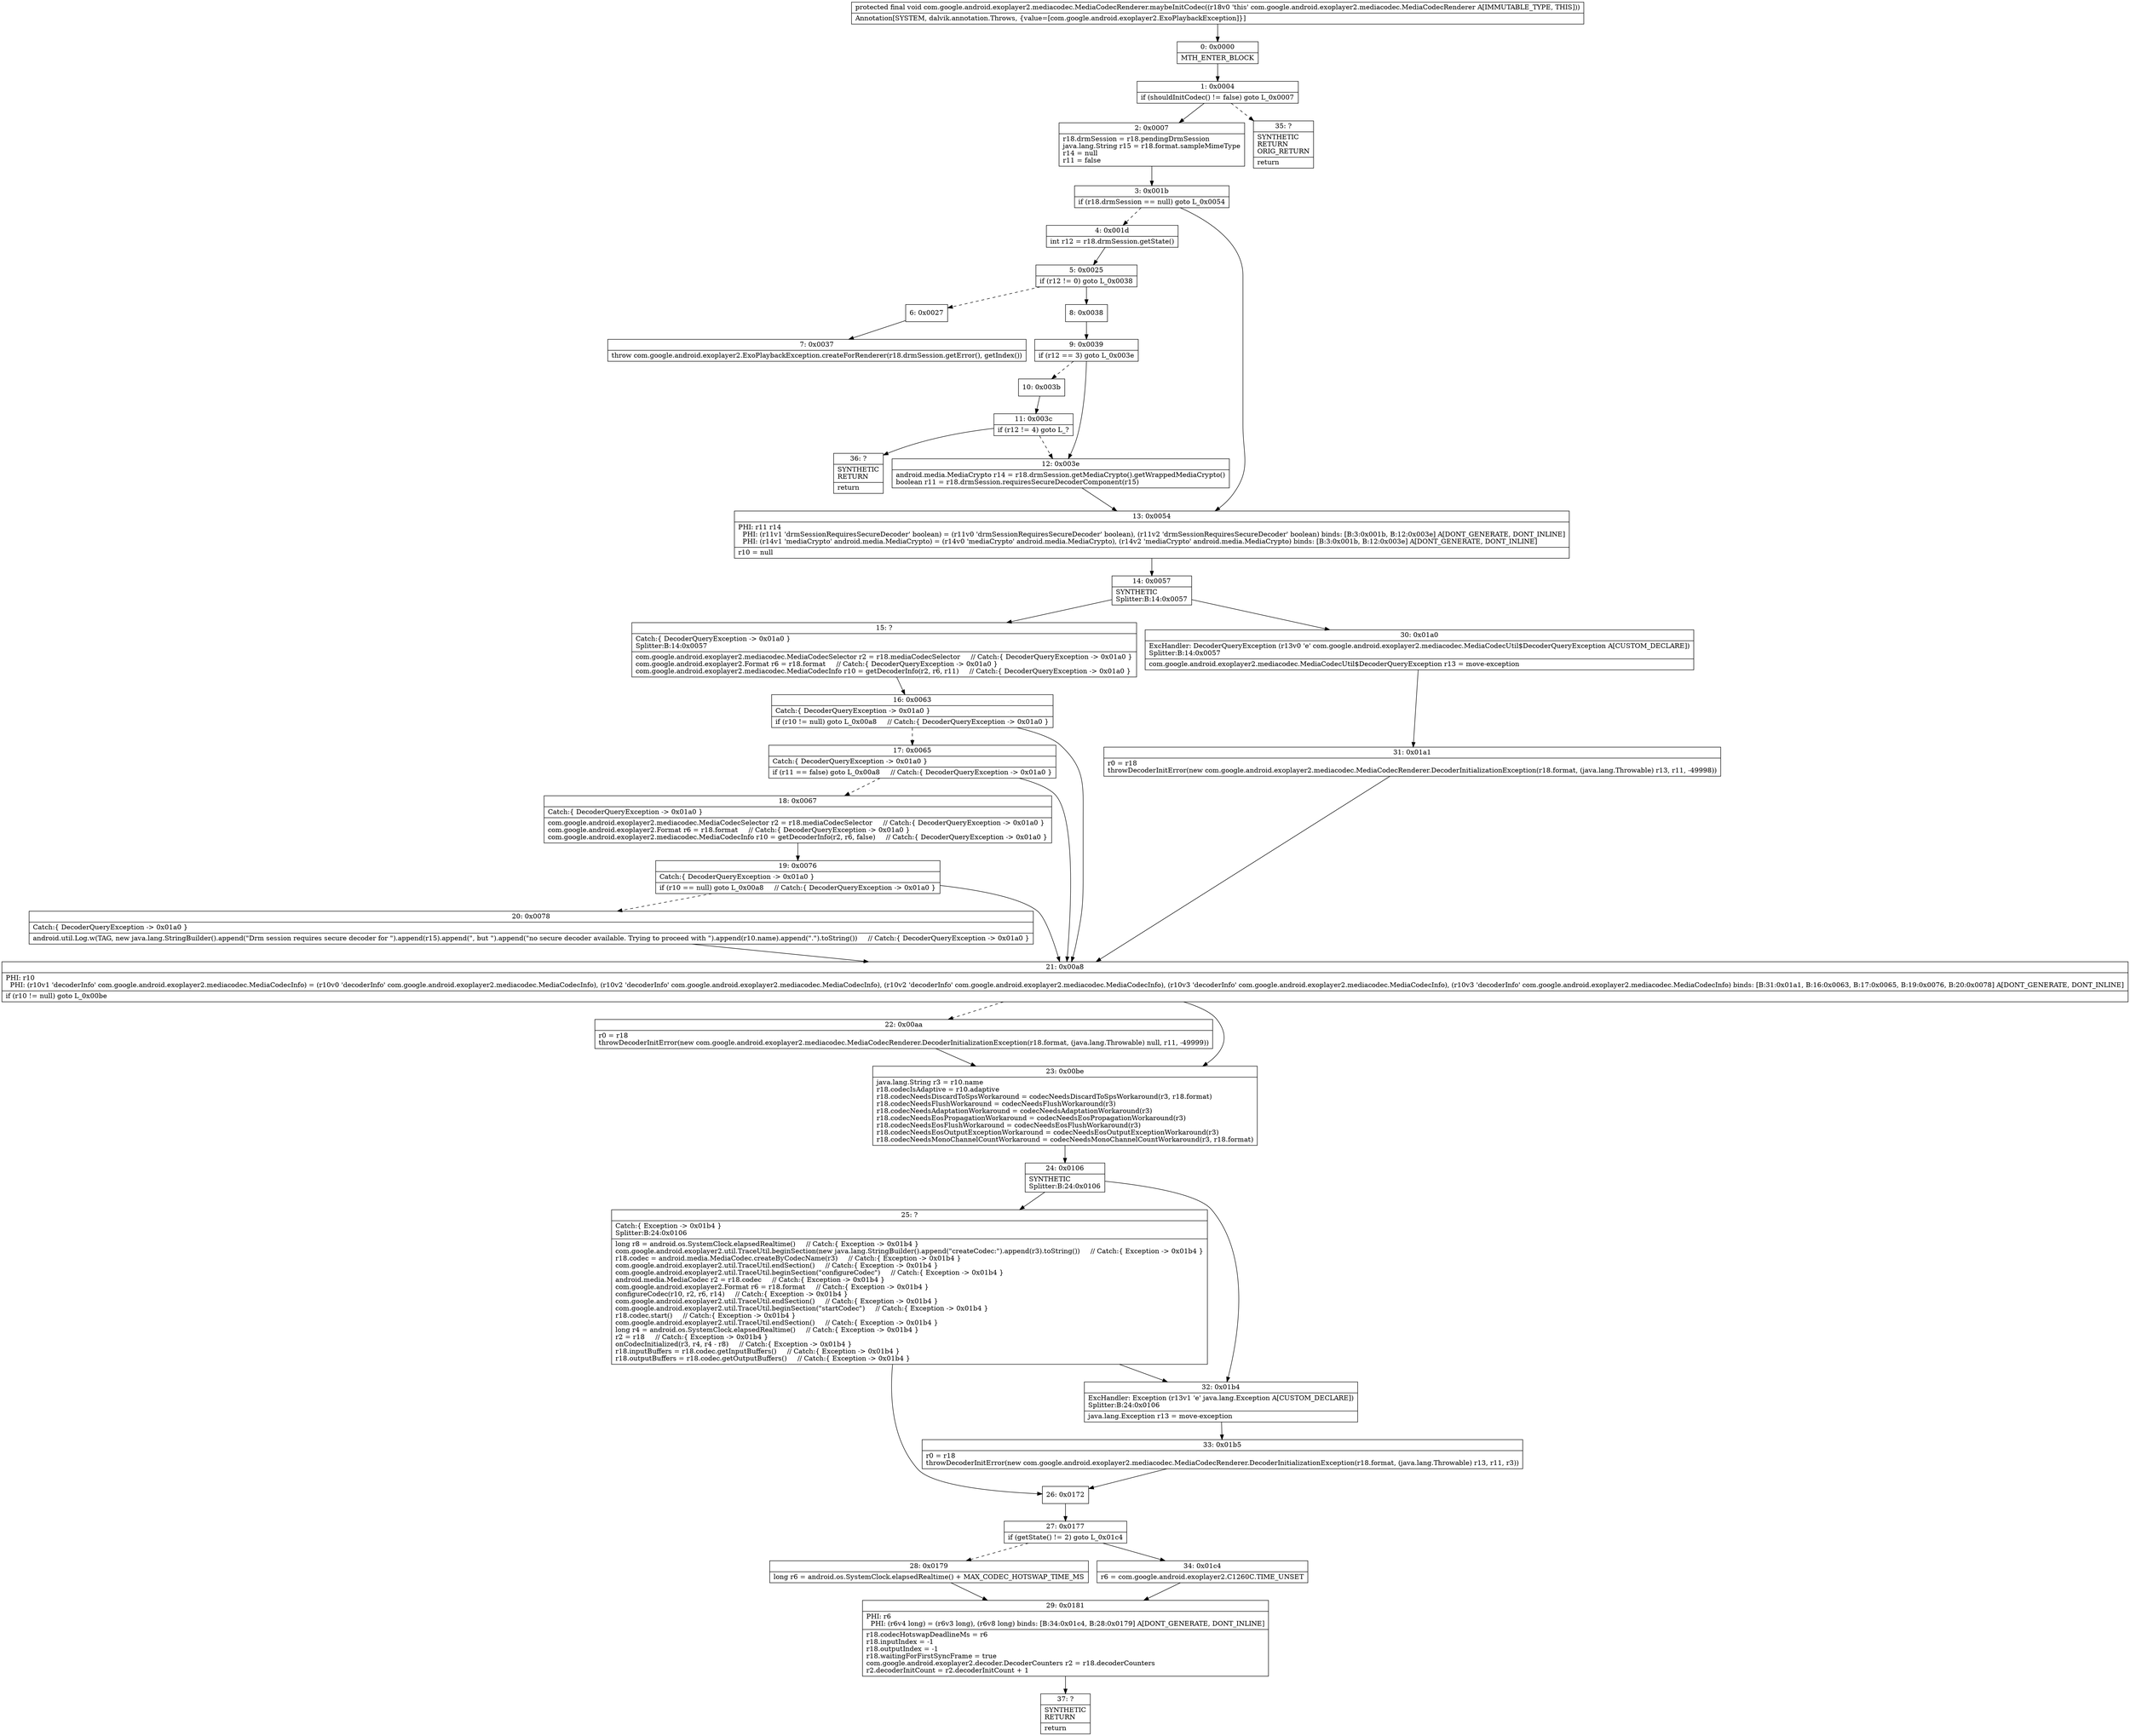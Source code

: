 digraph "CFG forcom.google.android.exoplayer2.mediacodec.MediaCodecRenderer.maybeInitCodec()V" {
Node_0 [shape=record,label="{0\:\ 0x0000|MTH_ENTER_BLOCK\l}"];
Node_1 [shape=record,label="{1\:\ 0x0004|if (shouldInitCodec() != false) goto L_0x0007\l}"];
Node_2 [shape=record,label="{2\:\ 0x0007|r18.drmSession = r18.pendingDrmSession\ljava.lang.String r15 = r18.format.sampleMimeType\lr14 = null\lr11 = false\l}"];
Node_3 [shape=record,label="{3\:\ 0x001b|if (r18.drmSession == null) goto L_0x0054\l}"];
Node_4 [shape=record,label="{4\:\ 0x001d|int r12 = r18.drmSession.getState()\l}"];
Node_5 [shape=record,label="{5\:\ 0x0025|if (r12 != 0) goto L_0x0038\l}"];
Node_6 [shape=record,label="{6\:\ 0x0027}"];
Node_7 [shape=record,label="{7\:\ 0x0037|throw com.google.android.exoplayer2.ExoPlaybackException.createForRenderer(r18.drmSession.getError(), getIndex())\l}"];
Node_8 [shape=record,label="{8\:\ 0x0038}"];
Node_9 [shape=record,label="{9\:\ 0x0039|if (r12 == 3) goto L_0x003e\l}"];
Node_10 [shape=record,label="{10\:\ 0x003b}"];
Node_11 [shape=record,label="{11\:\ 0x003c|if (r12 != 4) goto L_?\l}"];
Node_12 [shape=record,label="{12\:\ 0x003e|android.media.MediaCrypto r14 = r18.drmSession.getMediaCrypto().getWrappedMediaCrypto()\lboolean r11 = r18.drmSession.requiresSecureDecoderComponent(r15)\l}"];
Node_13 [shape=record,label="{13\:\ 0x0054|PHI: r11 r14 \l  PHI: (r11v1 'drmSessionRequiresSecureDecoder' boolean) = (r11v0 'drmSessionRequiresSecureDecoder' boolean), (r11v2 'drmSessionRequiresSecureDecoder' boolean) binds: [B:3:0x001b, B:12:0x003e] A[DONT_GENERATE, DONT_INLINE]\l  PHI: (r14v1 'mediaCrypto' android.media.MediaCrypto) = (r14v0 'mediaCrypto' android.media.MediaCrypto), (r14v2 'mediaCrypto' android.media.MediaCrypto) binds: [B:3:0x001b, B:12:0x003e] A[DONT_GENERATE, DONT_INLINE]\l|r10 = null\l}"];
Node_14 [shape=record,label="{14\:\ 0x0057|SYNTHETIC\lSplitter:B:14:0x0057\l}"];
Node_15 [shape=record,label="{15\:\ ?|Catch:\{ DecoderQueryException \-\> 0x01a0 \}\lSplitter:B:14:0x0057\l|com.google.android.exoplayer2.mediacodec.MediaCodecSelector r2 = r18.mediaCodecSelector     \/\/ Catch:\{ DecoderQueryException \-\> 0x01a0 \}\lcom.google.android.exoplayer2.Format r6 = r18.format     \/\/ Catch:\{ DecoderQueryException \-\> 0x01a0 \}\lcom.google.android.exoplayer2.mediacodec.MediaCodecInfo r10 = getDecoderInfo(r2, r6, r11)     \/\/ Catch:\{ DecoderQueryException \-\> 0x01a0 \}\l}"];
Node_16 [shape=record,label="{16\:\ 0x0063|Catch:\{ DecoderQueryException \-\> 0x01a0 \}\l|if (r10 != null) goto L_0x00a8     \/\/ Catch:\{ DecoderQueryException \-\> 0x01a0 \}\l}"];
Node_17 [shape=record,label="{17\:\ 0x0065|Catch:\{ DecoderQueryException \-\> 0x01a0 \}\l|if (r11 == false) goto L_0x00a8     \/\/ Catch:\{ DecoderQueryException \-\> 0x01a0 \}\l}"];
Node_18 [shape=record,label="{18\:\ 0x0067|Catch:\{ DecoderQueryException \-\> 0x01a0 \}\l|com.google.android.exoplayer2.mediacodec.MediaCodecSelector r2 = r18.mediaCodecSelector     \/\/ Catch:\{ DecoderQueryException \-\> 0x01a0 \}\lcom.google.android.exoplayer2.Format r6 = r18.format     \/\/ Catch:\{ DecoderQueryException \-\> 0x01a0 \}\lcom.google.android.exoplayer2.mediacodec.MediaCodecInfo r10 = getDecoderInfo(r2, r6, false)     \/\/ Catch:\{ DecoderQueryException \-\> 0x01a0 \}\l}"];
Node_19 [shape=record,label="{19\:\ 0x0076|Catch:\{ DecoderQueryException \-\> 0x01a0 \}\l|if (r10 == null) goto L_0x00a8     \/\/ Catch:\{ DecoderQueryException \-\> 0x01a0 \}\l}"];
Node_20 [shape=record,label="{20\:\ 0x0078|Catch:\{ DecoderQueryException \-\> 0x01a0 \}\l|android.util.Log.w(TAG, new java.lang.StringBuilder().append(\"Drm session requires secure decoder for \").append(r15).append(\", but \").append(\"no secure decoder available. Trying to proceed with \").append(r10.name).append(\".\").toString())     \/\/ Catch:\{ DecoderQueryException \-\> 0x01a0 \}\l}"];
Node_21 [shape=record,label="{21\:\ 0x00a8|PHI: r10 \l  PHI: (r10v1 'decoderInfo' com.google.android.exoplayer2.mediacodec.MediaCodecInfo) = (r10v0 'decoderInfo' com.google.android.exoplayer2.mediacodec.MediaCodecInfo), (r10v2 'decoderInfo' com.google.android.exoplayer2.mediacodec.MediaCodecInfo), (r10v2 'decoderInfo' com.google.android.exoplayer2.mediacodec.MediaCodecInfo), (r10v3 'decoderInfo' com.google.android.exoplayer2.mediacodec.MediaCodecInfo), (r10v3 'decoderInfo' com.google.android.exoplayer2.mediacodec.MediaCodecInfo) binds: [B:31:0x01a1, B:16:0x0063, B:17:0x0065, B:19:0x0076, B:20:0x0078] A[DONT_GENERATE, DONT_INLINE]\l|if (r10 != null) goto L_0x00be\l}"];
Node_22 [shape=record,label="{22\:\ 0x00aa|r0 = r18\lthrowDecoderInitError(new com.google.android.exoplayer2.mediacodec.MediaCodecRenderer.DecoderInitializationException(r18.format, (java.lang.Throwable) null, r11, \-49999))\l}"];
Node_23 [shape=record,label="{23\:\ 0x00be|java.lang.String r3 = r10.name\lr18.codecIsAdaptive = r10.adaptive\lr18.codecNeedsDiscardToSpsWorkaround = codecNeedsDiscardToSpsWorkaround(r3, r18.format)\lr18.codecNeedsFlushWorkaround = codecNeedsFlushWorkaround(r3)\lr18.codecNeedsAdaptationWorkaround = codecNeedsAdaptationWorkaround(r3)\lr18.codecNeedsEosPropagationWorkaround = codecNeedsEosPropagationWorkaround(r3)\lr18.codecNeedsEosFlushWorkaround = codecNeedsEosFlushWorkaround(r3)\lr18.codecNeedsEosOutputExceptionWorkaround = codecNeedsEosOutputExceptionWorkaround(r3)\lr18.codecNeedsMonoChannelCountWorkaround = codecNeedsMonoChannelCountWorkaround(r3, r18.format)\l}"];
Node_24 [shape=record,label="{24\:\ 0x0106|SYNTHETIC\lSplitter:B:24:0x0106\l}"];
Node_25 [shape=record,label="{25\:\ ?|Catch:\{ Exception \-\> 0x01b4 \}\lSplitter:B:24:0x0106\l|long r8 = android.os.SystemClock.elapsedRealtime()     \/\/ Catch:\{ Exception \-\> 0x01b4 \}\lcom.google.android.exoplayer2.util.TraceUtil.beginSection(new java.lang.StringBuilder().append(\"createCodec:\").append(r3).toString())     \/\/ Catch:\{ Exception \-\> 0x01b4 \}\lr18.codec = android.media.MediaCodec.createByCodecName(r3)     \/\/ Catch:\{ Exception \-\> 0x01b4 \}\lcom.google.android.exoplayer2.util.TraceUtil.endSection()     \/\/ Catch:\{ Exception \-\> 0x01b4 \}\lcom.google.android.exoplayer2.util.TraceUtil.beginSection(\"configureCodec\")     \/\/ Catch:\{ Exception \-\> 0x01b4 \}\landroid.media.MediaCodec r2 = r18.codec     \/\/ Catch:\{ Exception \-\> 0x01b4 \}\lcom.google.android.exoplayer2.Format r6 = r18.format     \/\/ Catch:\{ Exception \-\> 0x01b4 \}\lconfigureCodec(r10, r2, r6, r14)     \/\/ Catch:\{ Exception \-\> 0x01b4 \}\lcom.google.android.exoplayer2.util.TraceUtil.endSection()     \/\/ Catch:\{ Exception \-\> 0x01b4 \}\lcom.google.android.exoplayer2.util.TraceUtil.beginSection(\"startCodec\")     \/\/ Catch:\{ Exception \-\> 0x01b4 \}\lr18.codec.start()     \/\/ Catch:\{ Exception \-\> 0x01b4 \}\lcom.google.android.exoplayer2.util.TraceUtil.endSection()     \/\/ Catch:\{ Exception \-\> 0x01b4 \}\llong r4 = android.os.SystemClock.elapsedRealtime()     \/\/ Catch:\{ Exception \-\> 0x01b4 \}\lr2 = r18     \/\/ Catch:\{ Exception \-\> 0x01b4 \}\lonCodecInitialized(r3, r4, r4 \- r8)     \/\/ Catch:\{ Exception \-\> 0x01b4 \}\lr18.inputBuffers = r18.codec.getInputBuffers()     \/\/ Catch:\{ Exception \-\> 0x01b4 \}\lr18.outputBuffers = r18.codec.getOutputBuffers()     \/\/ Catch:\{ Exception \-\> 0x01b4 \}\l}"];
Node_26 [shape=record,label="{26\:\ 0x0172}"];
Node_27 [shape=record,label="{27\:\ 0x0177|if (getState() != 2) goto L_0x01c4\l}"];
Node_28 [shape=record,label="{28\:\ 0x0179|long r6 = android.os.SystemClock.elapsedRealtime() + MAX_CODEC_HOTSWAP_TIME_MS\l}"];
Node_29 [shape=record,label="{29\:\ 0x0181|PHI: r6 \l  PHI: (r6v4 long) = (r6v3 long), (r6v8 long) binds: [B:34:0x01c4, B:28:0x0179] A[DONT_GENERATE, DONT_INLINE]\l|r18.codecHotswapDeadlineMs = r6\lr18.inputIndex = \-1\lr18.outputIndex = \-1\lr18.waitingForFirstSyncFrame = true\lcom.google.android.exoplayer2.decoder.DecoderCounters r2 = r18.decoderCounters\lr2.decoderInitCount = r2.decoderInitCount + 1\l}"];
Node_30 [shape=record,label="{30\:\ 0x01a0|ExcHandler: DecoderQueryException (r13v0 'e' com.google.android.exoplayer2.mediacodec.MediaCodecUtil$DecoderQueryException A[CUSTOM_DECLARE])\lSplitter:B:14:0x0057\l|com.google.android.exoplayer2.mediacodec.MediaCodecUtil$DecoderQueryException r13 = move\-exception\l}"];
Node_31 [shape=record,label="{31\:\ 0x01a1|r0 = r18\lthrowDecoderInitError(new com.google.android.exoplayer2.mediacodec.MediaCodecRenderer.DecoderInitializationException(r18.format, (java.lang.Throwable) r13, r11, \-49998))\l}"];
Node_32 [shape=record,label="{32\:\ 0x01b4|ExcHandler: Exception (r13v1 'e' java.lang.Exception A[CUSTOM_DECLARE])\lSplitter:B:24:0x0106\l|java.lang.Exception r13 = move\-exception\l}"];
Node_33 [shape=record,label="{33\:\ 0x01b5|r0 = r18\lthrowDecoderInitError(new com.google.android.exoplayer2.mediacodec.MediaCodecRenderer.DecoderInitializationException(r18.format, (java.lang.Throwable) r13, r11, r3))\l}"];
Node_34 [shape=record,label="{34\:\ 0x01c4|r6 = com.google.android.exoplayer2.C1260C.TIME_UNSET\l}"];
Node_35 [shape=record,label="{35\:\ ?|SYNTHETIC\lRETURN\lORIG_RETURN\l|return\l}"];
Node_36 [shape=record,label="{36\:\ ?|SYNTHETIC\lRETURN\l|return\l}"];
Node_37 [shape=record,label="{37\:\ ?|SYNTHETIC\lRETURN\l|return\l}"];
MethodNode[shape=record,label="{protected final void com.google.android.exoplayer2.mediacodec.MediaCodecRenderer.maybeInitCodec((r18v0 'this' com.google.android.exoplayer2.mediacodec.MediaCodecRenderer A[IMMUTABLE_TYPE, THIS]))  | Annotation[SYSTEM, dalvik.annotation.Throws, \{value=[com.google.android.exoplayer2.ExoPlaybackException]\}]\l}"];
MethodNode -> Node_0;
Node_0 -> Node_1;
Node_1 -> Node_2;
Node_1 -> Node_35[style=dashed];
Node_2 -> Node_3;
Node_3 -> Node_4[style=dashed];
Node_3 -> Node_13;
Node_4 -> Node_5;
Node_5 -> Node_6[style=dashed];
Node_5 -> Node_8;
Node_6 -> Node_7;
Node_8 -> Node_9;
Node_9 -> Node_10[style=dashed];
Node_9 -> Node_12;
Node_10 -> Node_11;
Node_11 -> Node_12[style=dashed];
Node_11 -> Node_36;
Node_12 -> Node_13;
Node_13 -> Node_14;
Node_14 -> Node_15;
Node_14 -> Node_30;
Node_15 -> Node_16;
Node_16 -> Node_17[style=dashed];
Node_16 -> Node_21;
Node_17 -> Node_18[style=dashed];
Node_17 -> Node_21;
Node_18 -> Node_19;
Node_19 -> Node_20[style=dashed];
Node_19 -> Node_21;
Node_20 -> Node_21;
Node_21 -> Node_22[style=dashed];
Node_21 -> Node_23;
Node_22 -> Node_23;
Node_23 -> Node_24;
Node_24 -> Node_25;
Node_24 -> Node_32;
Node_25 -> Node_26;
Node_25 -> Node_32;
Node_26 -> Node_27;
Node_27 -> Node_28[style=dashed];
Node_27 -> Node_34;
Node_28 -> Node_29;
Node_29 -> Node_37;
Node_30 -> Node_31;
Node_31 -> Node_21;
Node_32 -> Node_33;
Node_33 -> Node_26;
Node_34 -> Node_29;
}

